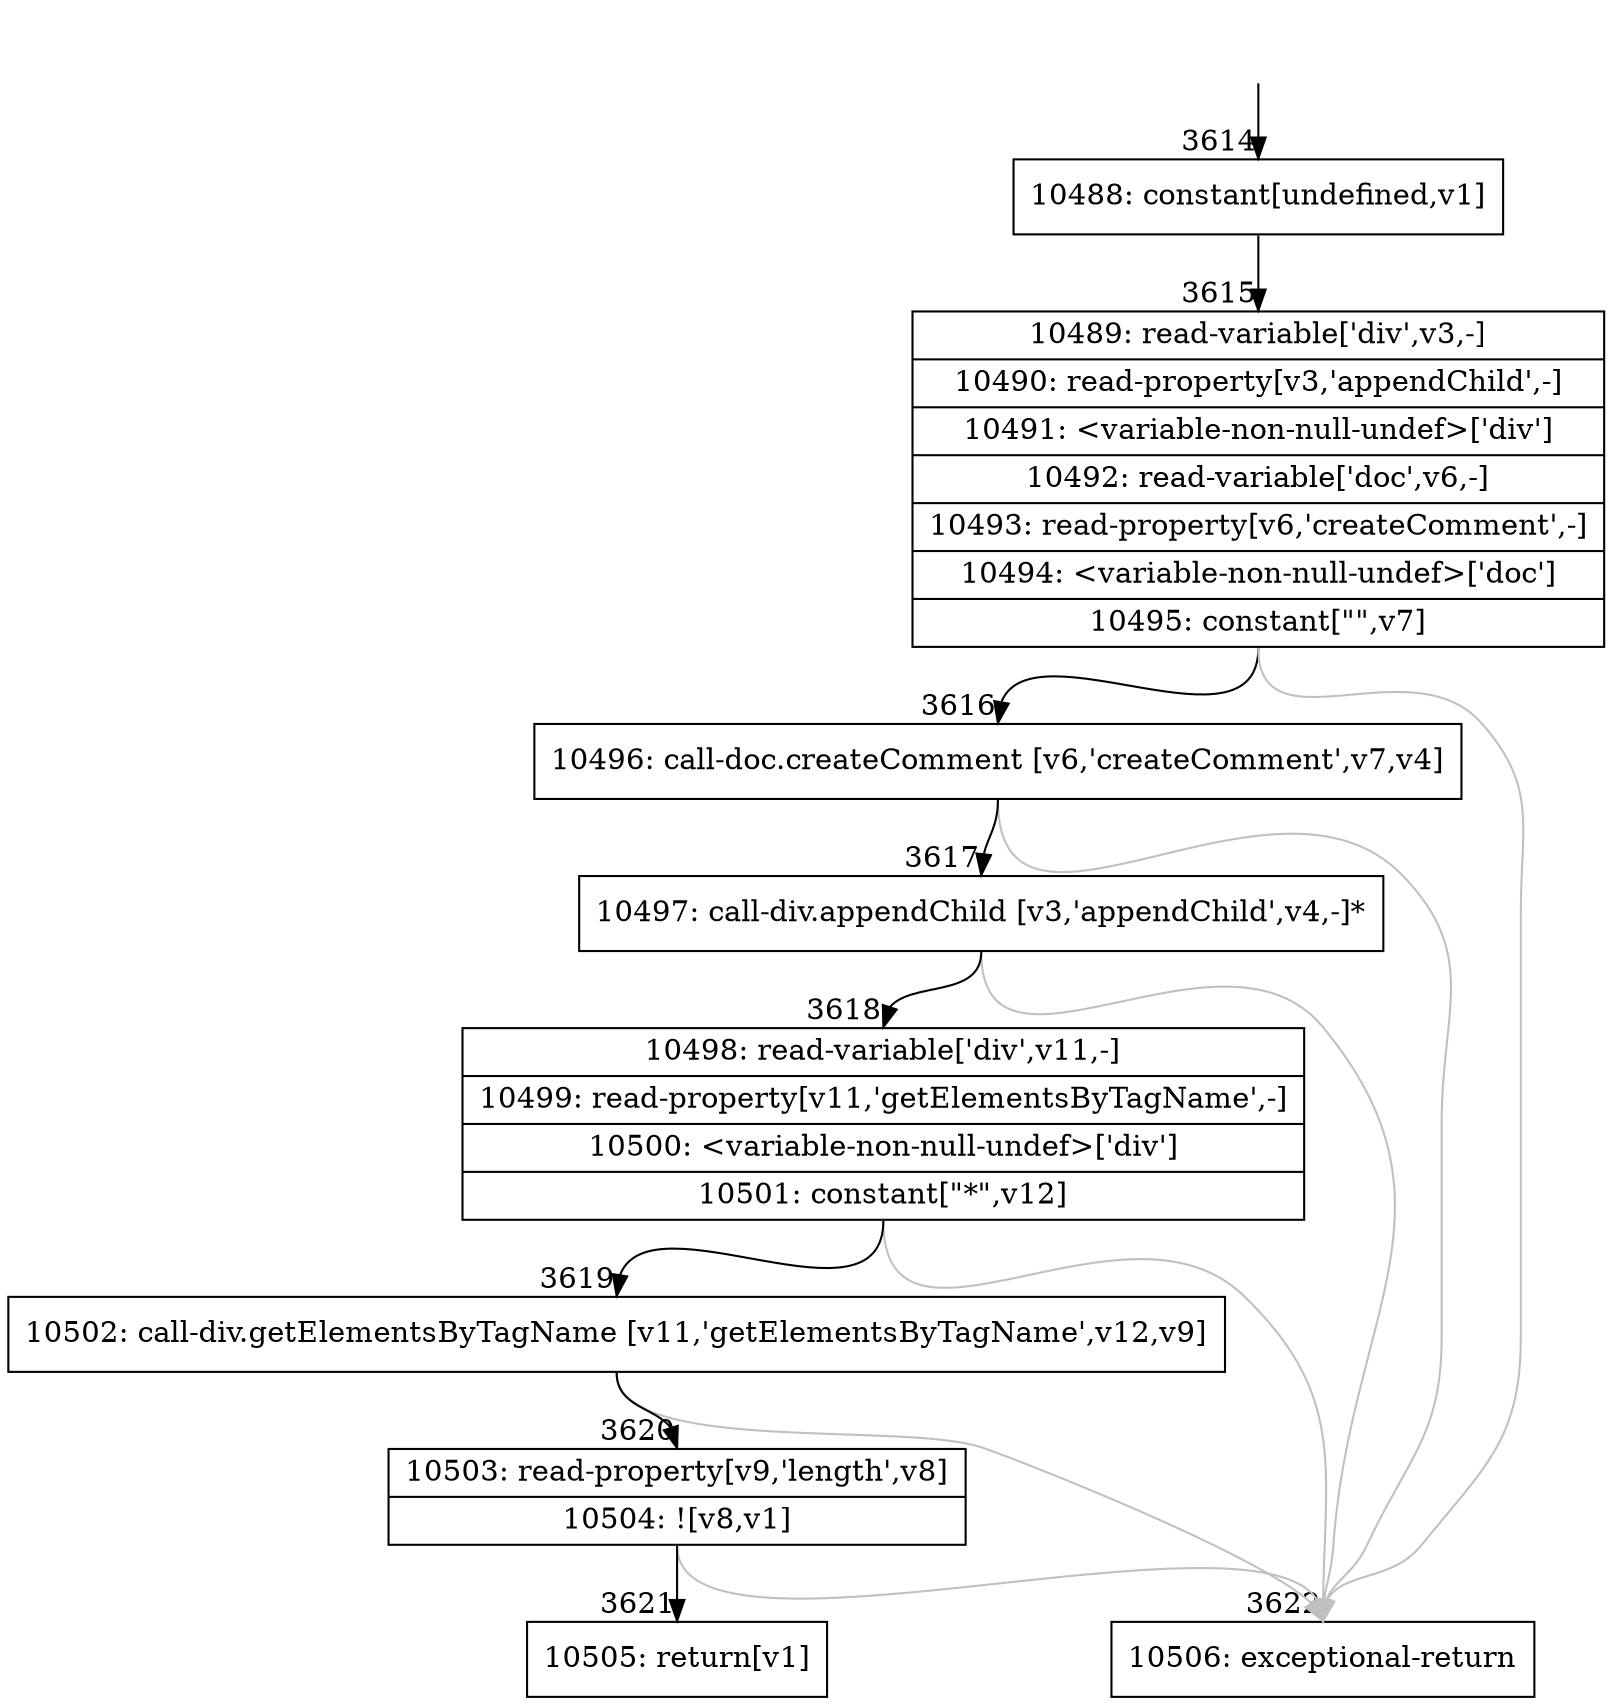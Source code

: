 digraph {
rankdir="TD"
BB_entry234[shape=none,label=""];
BB_entry234 -> BB3614 [tailport=s, headport=n, headlabel="    3614"]
BB3614 [shape=record label="{10488: constant[undefined,v1]}" ] 
BB3614 -> BB3615 [tailport=s, headport=n, headlabel="      3615"]
BB3615 [shape=record label="{10489: read-variable['div',v3,-]|10490: read-property[v3,'appendChild',-]|10491: \<variable-non-null-undef\>['div']|10492: read-variable['doc',v6,-]|10493: read-property[v6,'createComment',-]|10494: \<variable-non-null-undef\>['doc']|10495: constant[\"\",v7]}" ] 
BB3615 -> BB3616 [tailport=s, headport=n, headlabel="      3616"]
BB3615 -> BB3622 [tailport=s, headport=n, color=gray, headlabel="      3622"]
BB3616 [shape=record label="{10496: call-doc.createComment [v6,'createComment',v7,v4]}" ] 
BB3616 -> BB3617 [tailport=s, headport=n, headlabel="      3617"]
BB3616 -> BB3622 [tailport=s, headport=n, color=gray]
BB3617 [shape=record label="{10497: call-div.appendChild [v3,'appendChild',v4,-]*}" ] 
BB3617 -> BB3618 [tailport=s, headport=n, headlabel="      3618"]
BB3617 -> BB3622 [tailport=s, headport=n, color=gray]
BB3618 [shape=record label="{10498: read-variable['div',v11,-]|10499: read-property[v11,'getElementsByTagName',-]|10500: \<variable-non-null-undef\>['div']|10501: constant[\"*\",v12]}" ] 
BB3618 -> BB3619 [tailport=s, headport=n, headlabel="      3619"]
BB3618 -> BB3622 [tailport=s, headport=n, color=gray]
BB3619 [shape=record label="{10502: call-div.getElementsByTagName [v11,'getElementsByTagName',v12,v9]}" ] 
BB3619 -> BB3620 [tailport=s, headport=n, headlabel="      3620"]
BB3619 -> BB3622 [tailport=s, headport=n, color=gray]
BB3620 [shape=record label="{10503: read-property[v9,'length',v8]|10504: ![v8,v1]}" ] 
BB3620 -> BB3621 [tailport=s, headport=n, headlabel="      3621"]
BB3620 -> BB3622 [tailport=s, headport=n, color=gray]
BB3621 [shape=record label="{10505: return[v1]}" ] 
BB3622 [shape=record label="{10506: exceptional-return}" ] 
//#$~ 4035
}

